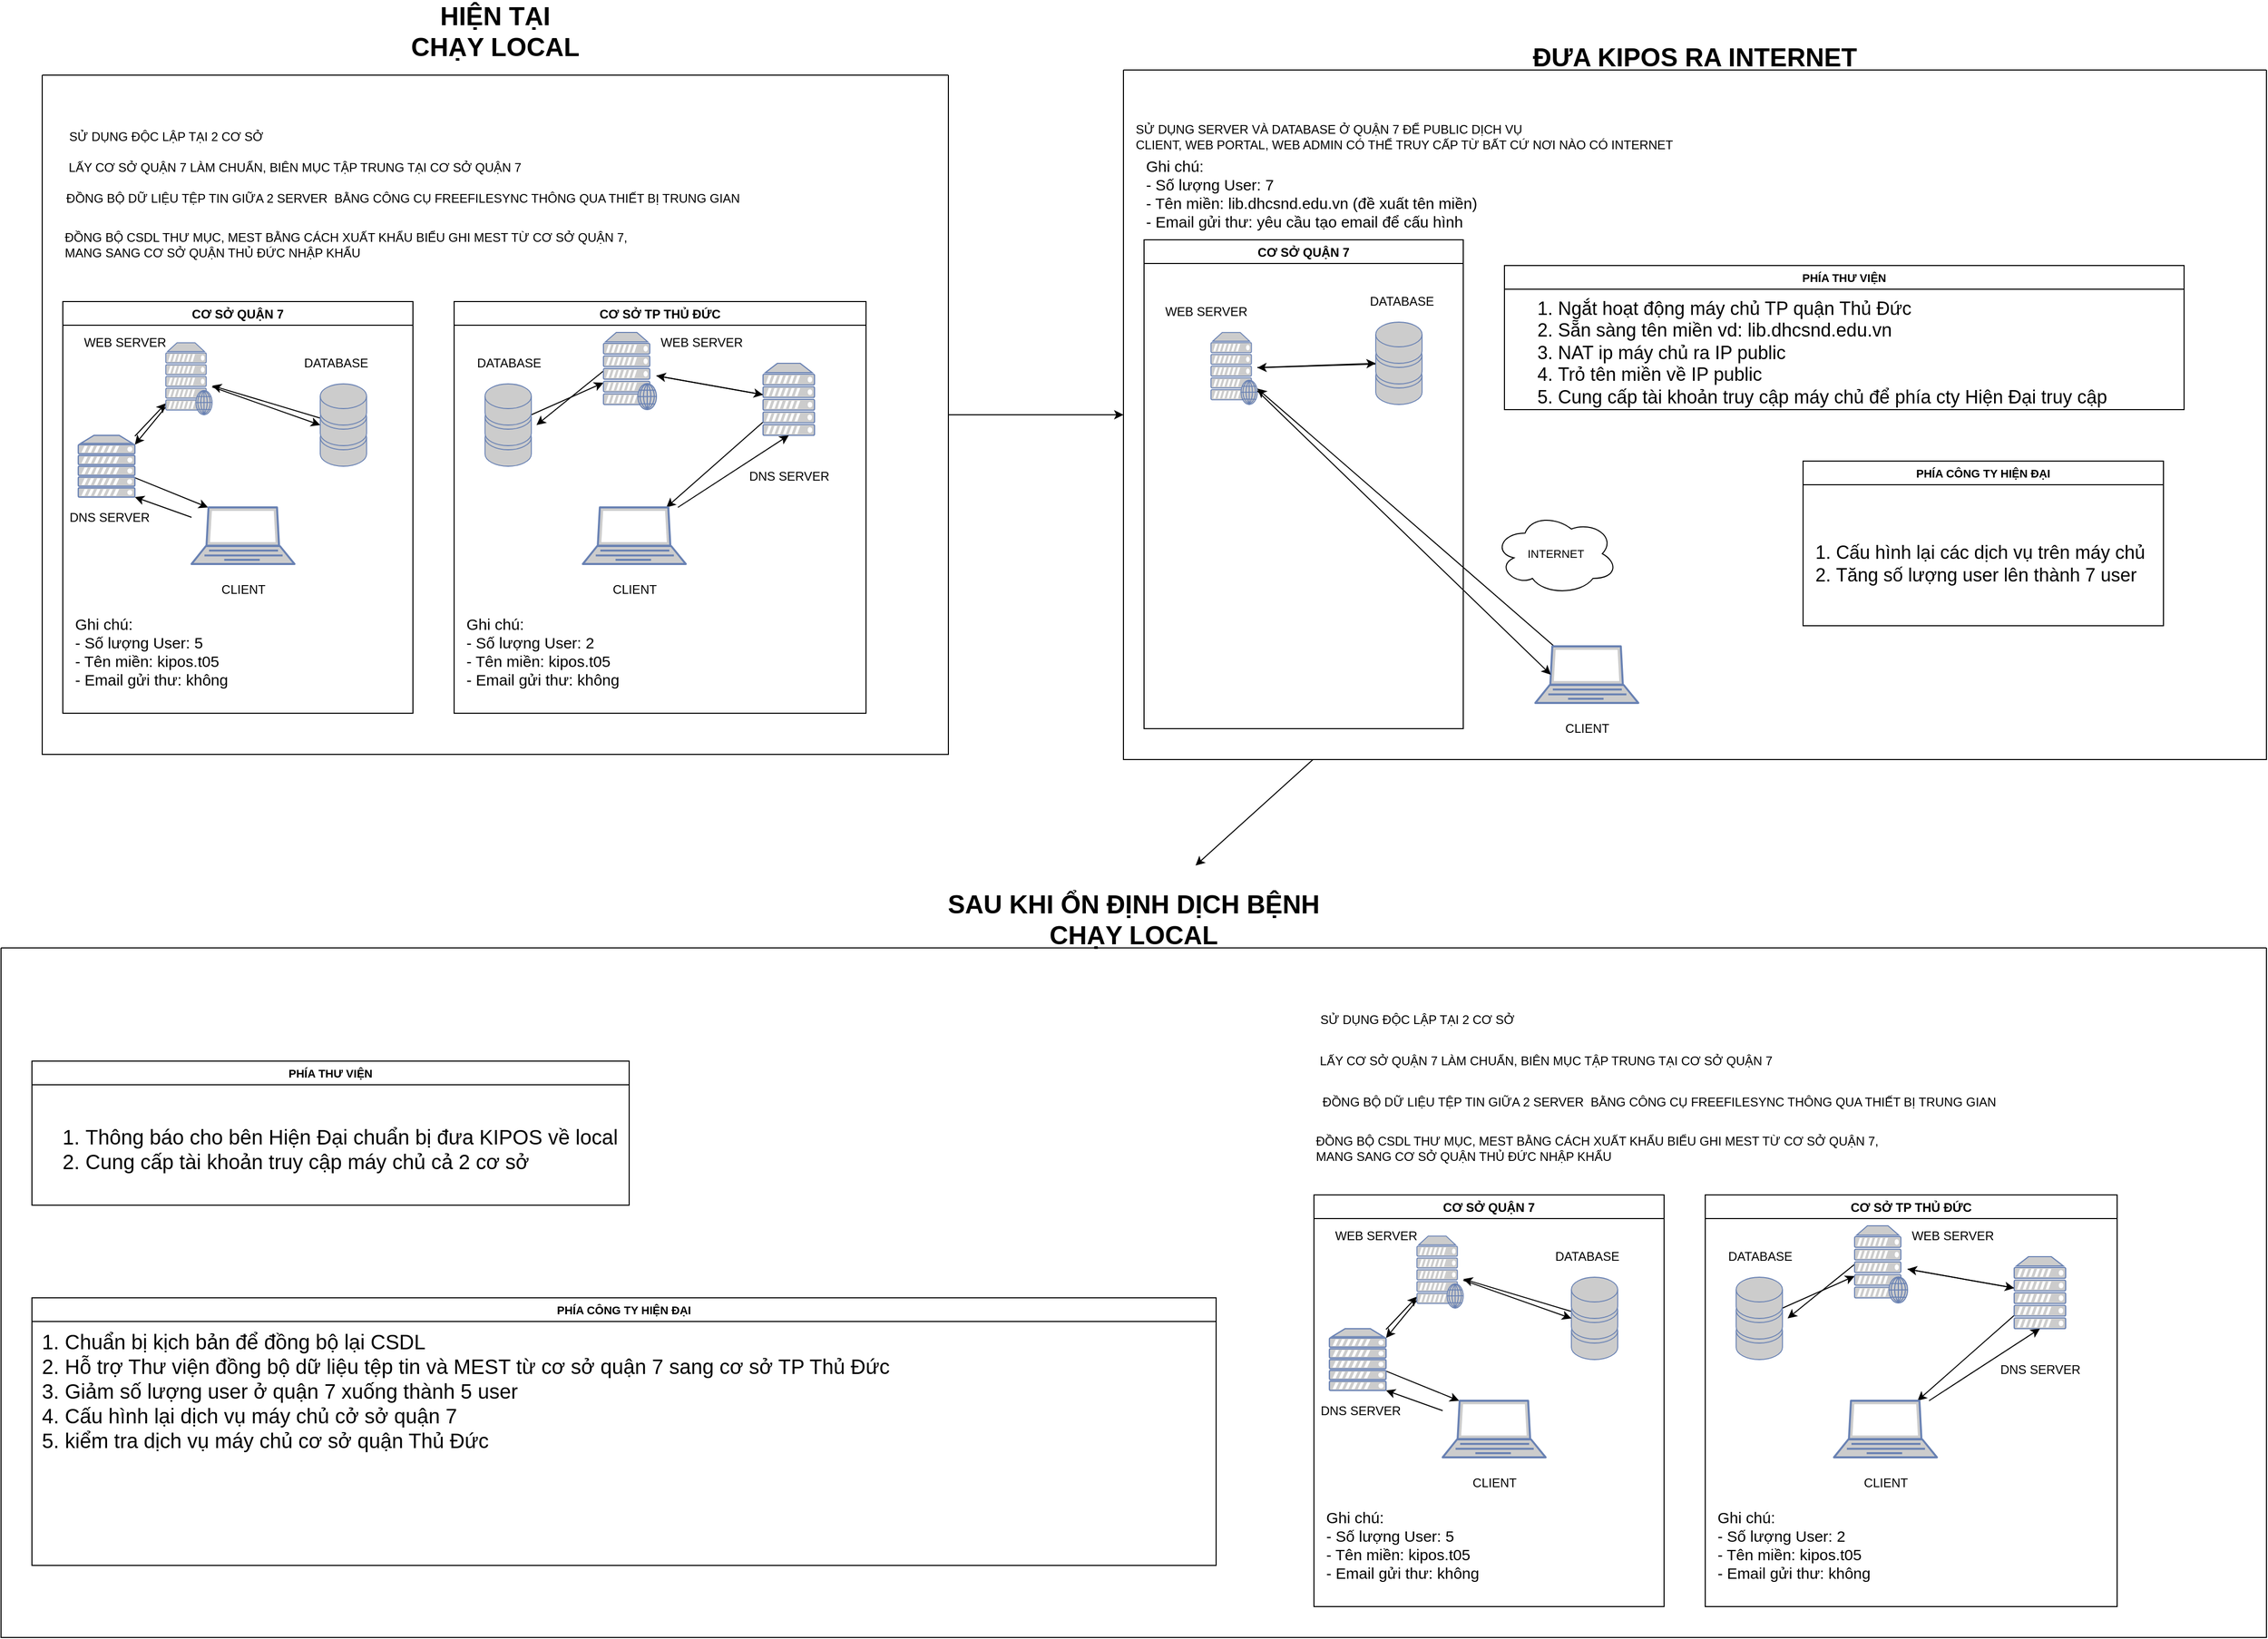 <mxfile version="14.9.0" type="github">
  <diagram name="Page-1" id="2a216829-ef6e-dabb-86c1-c78162f3ba2b">
    <mxGraphModel dx="2966" dy="1654" grid="1" gridSize="10" guides="1" tooltips="1" connect="1" arrows="1" fold="1" page="1" pageScale="1" pageWidth="2336" pageHeight="1654" background="none" math="0" shadow="0">
      <root>
        <mxCell id="0" />
        <mxCell id="1" parent="0" />
        <mxCell id="NUjjfqa_huzqdR6QL24O-115" style="edgeStyle=none;rounded=0;orthogonalLoop=1;jettySize=auto;html=1;fontSize=11;entryX=0;entryY=0.5;entryDx=0;entryDy=0;" edge="1" parent="1" source="NUjjfqa_huzqdR6QL24O-2" target="NUjjfqa_huzqdR6QL24O-3">
          <mxGeometry relative="1" as="geometry">
            <mxPoint x="1170" y="507" as="targetPoint" />
          </mxGeometry>
        </mxCell>
        <mxCell id="NUjjfqa_huzqdR6QL24O-2" value="HIỆN TẠI&#xa;CHẠY LOCAL&#xa;&#xa;&#xa;" style="swimlane;startSize=0;fontSize=25;" vertex="1" parent="1">
          <mxGeometry x="80" y="82" width="880" height="660" as="geometry" />
        </mxCell>
        <mxCell id="NUjjfqa_huzqdR6QL24O-6" value="CƠ SỞ QUẬN 7" style="swimlane;" vertex="1" parent="NUjjfqa_huzqdR6QL24O-2">
          <mxGeometry x="20" y="220" width="340" height="400" as="geometry" />
        </mxCell>
        <mxCell id="NUjjfqa_huzqdR6QL24O-15" style="edgeStyle=none;rounded=0;orthogonalLoop=1;jettySize=auto;html=1;" edge="1" parent="NUjjfqa_huzqdR6QL24O-6" source="NUjjfqa_huzqdR6QL24O-9" target="NUjjfqa_huzqdR6QL24O-36">
          <mxGeometry relative="1" as="geometry" />
        </mxCell>
        <mxCell id="NUjjfqa_huzqdR6QL24O-9" value="" style="fontColor=#0066CC;verticalAlign=top;verticalLabelPosition=bottom;labelPosition=center;align=center;html=1;outlineConnect=0;fillColor=#CCCCCC;strokeColor=#6881B3;gradientColor=none;gradientDirection=north;strokeWidth=2;shape=mxgraph.networks.storage;" vertex="1" parent="NUjjfqa_huzqdR6QL24O-6">
          <mxGeometry x="250" y="80" width="45" height="80" as="geometry" />
        </mxCell>
        <mxCell id="NUjjfqa_huzqdR6QL24O-14" style="edgeStyle=none;rounded=0;orthogonalLoop=1;jettySize=auto;html=1;entryX=0;entryY=0.5;entryDx=0;entryDy=0;entryPerimeter=0;" edge="1" parent="NUjjfqa_huzqdR6QL24O-6" source="NUjjfqa_huzqdR6QL24O-36" target="NUjjfqa_huzqdR6QL24O-9">
          <mxGeometry relative="1" as="geometry" />
        </mxCell>
        <mxCell id="NUjjfqa_huzqdR6QL24O-16" style="edgeStyle=none;rounded=0;orthogonalLoop=1;jettySize=auto;html=1;entryX=0.16;entryY=0;entryDx=0;entryDy=0;entryPerimeter=0;" edge="1" parent="NUjjfqa_huzqdR6QL24O-6" source="NUjjfqa_huzqdR6QL24O-11" target="NUjjfqa_huzqdR6QL24O-13">
          <mxGeometry relative="1" as="geometry" />
        </mxCell>
        <mxCell id="NUjjfqa_huzqdR6QL24O-37" style="edgeStyle=none;rounded=0;orthogonalLoop=1;jettySize=auto;html=1;" edge="1" parent="NUjjfqa_huzqdR6QL24O-6" source="NUjjfqa_huzqdR6QL24O-11" target="NUjjfqa_huzqdR6QL24O-36">
          <mxGeometry relative="1" as="geometry" />
        </mxCell>
        <mxCell id="NUjjfqa_huzqdR6QL24O-11" value="" style="fontColor=#0066CC;verticalAlign=top;verticalLabelPosition=bottom;labelPosition=center;align=center;html=1;outlineConnect=0;fillColor=#CCCCCC;strokeColor=#6881B3;gradientColor=none;gradientDirection=north;strokeWidth=2;shape=mxgraph.networks.server;" vertex="1" parent="NUjjfqa_huzqdR6QL24O-6">
          <mxGeometry x="15" y="130" width="55" height="60" as="geometry" />
        </mxCell>
        <mxCell id="NUjjfqa_huzqdR6QL24O-17" style="edgeStyle=none;rounded=0;orthogonalLoop=1;jettySize=auto;html=1;entryX=1;entryY=1;entryDx=0;entryDy=0;entryPerimeter=0;" edge="1" parent="NUjjfqa_huzqdR6QL24O-6" source="NUjjfqa_huzqdR6QL24O-13" target="NUjjfqa_huzqdR6QL24O-11">
          <mxGeometry relative="1" as="geometry" />
        </mxCell>
        <mxCell id="NUjjfqa_huzqdR6QL24O-13" value="" style="fontColor=#0066CC;verticalAlign=top;verticalLabelPosition=bottom;labelPosition=center;align=center;html=1;outlineConnect=0;fillColor=#CCCCCC;strokeColor=#6881B3;gradientColor=none;gradientDirection=north;strokeWidth=2;shape=mxgraph.networks.laptop;" vertex="1" parent="NUjjfqa_huzqdR6QL24O-6">
          <mxGeometry x="125" y="200" width="100" height="55" as="geometry" />
        </mxCell>
        <mxCell id="NUjjfqa_huzqdR6QL24O-18" value="DNS SERVER" style="text;html=1;align=center;verticalAlign=middle;resizable=0;points=[];autosize=1;strokeColor=none;" vertex="1" parent="NUjjfqa_huzqdR6QL24O-6">
          <mxGeometry y="200" width="90" height="20" as="geometry" />
        </mxCell>
        <mxCell id="NUjjfqa_huzqdR6QL24O-19" value="DATABASE" style="text;html=1;align=center;verticalAlign=middle;resizable=0;points=[];autosize=1;strokeColor=none;" vertex="1" parent="NUjjfqa_huzqdR6QL24O-6">
          <mxGeometry x="225" y="50" width="80" height="20" as="geometry" />
        </mxCell>
        <mxCell id="NUjjfqa_huzqdR6QL24O-20" value="CLIENT" style="text;html=1;align=center;verticalAlign=middle;resizable=0;points=[];autosize=1;strokeColor=none;" vertex="1" parent="NUjjfqa_huzqdR6QL24O-6">
          <mxGeometry x="145" y="270" width="60" height="20" as="geometry" />
        </mxCell>
        <mxCell id="NUjjfqa_huzqdR6QL24O-21" value="&lt;font style=&quot;font-size: 15px&quot;&gt;Ghi chú:&lt;br&gt;- Số lượng User: 5&lt;br&gt;- Tên miền: kipos.t05&lt;br&gt;- Email gửi thư: không&lt;/font&gt;" style="text;html=1;align=left;verticalAlign=middle;resizable=0;points=[];autosize=1;strokeColor=none;" vertex="1" parent="NUjjfqa_huzqdR6QL24O-6">
          <mxGeometry x="10" y="310" width="160" height="60" as="geometry" />
        </mxCell>
        <mxCell id="NUjjfqa_huzqdR6QL24O-38" style="edgeStyle=none;rounded=0;orthogonalLoop=1;jettySize=auto;html=1;entryX=1;entryY=0.15;entryDx=0;entryDy=0;entryPerimeter=0;" edge="1" parent="NUjjfqa_huzqdR6QL24O-6" source="NUjjfqa_huzqdR6QL24O-36" target="NUjjfqa_huzqdR6QL24O-11">
          <mxGeometry relative="1" as="geometry" />
        </mxCell>
        <mxCell id="NUjjfqa_huzqdR6QL24O-36" value="" style="fontColor=#0066CC;verticalAlign=top;verticalLabelPosition=bottom;labelPosition=center;align=center;html=1;outlineConnect=0;fillColor=#CCCCCC;strokeColor=#6881B3;gradientColor=none;gradientDirection=north;strokeWidth=2;shape=mxgraph.networks.web_server;" vertex="1" parent="NUjjfqa_huzqdR6QL24O-6">
          <mxGeometry x="100" y="40" width="45" height="70" as="geometry" />
        </mxCell>
        <mxCell id="NUjjfqa_huzqdR6QL24O-39" value="WEB SERVER" style="text;html=1;align=center;verticalAlign=middle;resizable=0;points=[];autosize=1;strokeColor=none;" vertex="1" parent="NUjjfqa_huzqdR6QL24O-6">
          <mxGeometry x="10" y="30" width="100" height="20" as="geometry" />
        </mxCell>
        <mxCell id="NUjjfqa_huzqdR6QL24O-22" value="CƠ SỞ TP THỦ ĐỨC" style="swimlane;" vertex="1" parent="NUjjfqa_huzqdR6QL24O-2">
          <mxGeometry x="400" y="220" width="400" height="400" as="geometry" />
        </mxCell>
        <mxCell id="NUjjfqa_huzqdR6QL24O-34" style="edgeStyle=none;rounded=0;orthogonalLoop=1;jettySize=auto;html=1;" edge="1" parent="NUjjfqa_huzqdR6QL24O-22" source="NUjjfqa_huzqdR6QL24O-24" target="NUjjfqa_huzqdR6QL24O-41">
          <mxGeometry relative="1" as="geometry" />
        </mxCell>
        <mxCell id="NUjjfqa_huzqdR6QL24O-24" value="" style="fontColor=#0066CC;verticalAlign=top;verticalLabelPosition=bottom;labelPosition=center;align=center;html=1;outlineConnect=0;fillColor=#CCCCCC;strokeColor=#6881B3;gradientColor=none;gradientDirection=north;strokeWidth=2;shape=mxgraph.networks.storage;" vertex="1" parent="NUjjfqa_huzqdR6QL24O-22">
          <mxGeometry x="30" y="80" width="45" height="80" as="geometry" />
        </mxCell>
        <mxCell id="NUjjfqa_huzqdR6QL24O-25" style="edgeStyle=none;rounded=0;orthogonalLoop=1;jettySize=auto;html=1;exitX=0;exitY=0.5;exitDx=0;exitDy=0;exitPerimeter=0;" edge="1" parent="NUjjfqa_huzqdR6QL24O-22" source="NUjjfqa_huzqdR6QL24O-41">
          <mxGeometry relative="1" as="geometry">
            <mxPoint x="80" y="120" as="targetPoint" />
          </mxGeometry>
        </mxCell>
        <mxCell id="NUjjfqa_huzqdR6QL24O-26" style="edgeStyle=none;rounded=0;orthogonalLoop=1;jettySize=auto;html=1;" edge="1" parent="NUjjfqa_huzqdR6QL24O-22" source="NUjjfqa_huzqdR6QL24O-27" target="NUjjfqa_huzqdR6QL24O-29">
          <mxGeometry relative="1" as="geometry" />
        </mxCell>
        <mxCell id="NUjjfqa_huzqdR6QL24O-43" style="edgeStyle=none;rounded=0;orthogonalLoop=1;jettySize=auto;html=1;" edge="1" parent="NUjjfqa_huzqdR6QL24O-22" source="NUjjfqa_huzqdR6QL24O-27" target="NUjjfqa_huzqdR6QL24O-41">
          <mxGeometry relative="1" as="geometry" />
        </mxCell>
        <mxCell id="NUjjfqa_huzqdR6QL24O-27" value="" style="fontColor=#0066CC;verticalAlign=top;verticalLabelPosition=bottom;labelPosition=center;align=center;html=1;outlineConnect=0;fillColor=#CCCCCC;strokeColor=#6881B3;gradientColor=none;gradientDirection=north;strokeWidth=2;shape=mxgraph.networks.server;" vertex="1" parent="NUjjfqa_huzqdR6QL24O-22">
          <mxGeometry x="300" y="60" width="50" height="70" as="geometry" />
        </mxCell>
        <mxCell id="NUjjfqa_huzqdR6QL24O-28" style="edgeStyle=none;rounded=0;orthogonalLoop=1;jettySize=auto;html=1;entryX=0.5;entryY=1;entryDx=0;entryDy=0;entryPerimeter=0;" edge="1" parent="NUjjfqa_huzqdR6QL24O-22" source="NUjjfqa_huzqdR6QL24O-29" target="NUjjfqa_huzqdR6QL24O-27">
          <mxGeometry relative="1" as="geometry" />
        </mxCell>
        <mxCell id="NUjjfqa_huzqdR6QL24O-29" value="" style="fontColor=#0066CC;verticalAlign=top;verticalLabelPosition=bottom;labelPosition=center;align=center;html=1;outlineConnect=0;fillColor=#CCCCCC;strokeColor=#6881B3;gradientColor=none;gradientDirection=north;strokeWidth=2;shape=mxgraph.networks.laptop;" vertex="1" parent="NUjjfqa_huzqdR6QL24O-22">
          <mxGeometry x="125" y="200" width="100" height="55" as="geometry" />
        </mxCell>
        <mxCell id="NUjjfqa_huzqdR6QL24O-30" value="DNS SERVER" style="text;html=1;align=center;verticalAlign=middle;resizable=0;points=[];autosize=1;strokeColor=none;" vertex="1" parent="NUjjfqa_huzqdR6QL24O-22">
          <mxGeometry x="280" y="160" width="90" height="20" as="geometry" />
        </mxCell>
        <mxCell id="NUjjfqa_huzqdR6QL24O-31" value="DATABASE" style="text;html=1;align=center;verticalAlign=middle;resizable=0;points=[];autosize=1;strokeColor=none;" vertex="1" parent="NUjjfqa_huzqdR6QL24O-22">
          <mxGeometry x="12.5" y="50" width="80" height="20" as="geometry" />
        </mxCell>
        <mxCell id="NUjjfqa_huzqdR6QL24O-32" value="CLIENT" style="text;html=1;align=center;verticalAlign=middle;resizable=0;points=[];autosize=1;strokeColor=none;" vertex="1" parent="NUjjfqa_huzqdR6QL24O-22">
          <mxGeometry x="145" y="270" width="60" height="20" as="geometry" />
        </mxCell>
        <mxCell id="NUjjfqa_huzqdR6QL24O-33" value="&lt;font style=&quot;font-size: 15px&quot;&gt;Ghi chú:&lt;br&gt;- Số lượng User: 2&lt;br&gt;- Tên miền: kipos.t05&lt;br&gt;- Email gửi thư: không&lt;/font&gt;" style="text;html=1;align=left;verticalAlign=middle;resizable=0;points=[];autosize=1;strokeColor=none;" vertex="1" parent="NUjjfqa_huzqdR6QL24O-22">
          <mxGeometry x="10" y="310" width="160" height="60" as="geometry" />
        </mxCell>
        <mxCell id="NUjjfqa_huzqdR6QL24O-42" style="edgeStyle=none;rounded=0;orthogonalLoop=1;jettySize=auto;html=1;" edge="1" parent="NUjjfqa_huzqdR6QL24O-22" source="NUjjfqa_huzqdR6QL24O-41" target="NUjjfqa_huzqdR6QL24O-27">
          <mxGeometry relative="1" as="geometry" />
        </mxCell>
        <mxCell id="NUjjfqa_huzqdR6QL24O-41" value="" style="fontColor=#0066CC;verticalAlign=top;verticalLabelPosition=bottom;labelPosition=center;align=center;html=1;outlineConnect=0;fillColor=#CCCCCC;strokeColor=#6881B3;gradientColor=none;gradientDirection=north;strokeWidth=2;shape=mxgraph.networks.web_server;" vertex="1" parent="NUjjfqa_huzqdR6QL24O-22">
          <mxGeometry x="145" y="30" width="51.5" height="75" as="geometry" />
        </mxCell>
        <mxCell id="NUjjfqa_huzqdR6QL24O-44" value="WEB SERVER" style="text;html=1;align=center;verticalAlign=middle;resizable=0;points=[];autosize=1;strokeColor=none;" vertex="1" parent="NUjjfqa_huzqdR6QL24O-22">
          <mxGeometry x="190" y="30" width="100" height="20" as="geometry" />
        </mxCell>
        <mxCell id="NUjjfqa_huzqdR6QL24O-35" value="SỬ DỤNG ĐỘC LẬP TẠI 2 CƠ SỞ" style="text;html=1;align=center;verticalAlign=middle;resizable=0;points=[];autosize=1;strokeColor=none;" vertex="1" parent="NUjjfqa_huzqdR6QL24O-2">
          <mxGeometry x="20" y="50" width="200" height="20" as="geometry" />
        </mxCell>
        <mxCell id="NUjjfqa_huzqdR6QL24O-45" value="ĐỒNG BỘ DỮ LIỆU TỆP TIN GIỮA 2 SERVER&amp;nbsp; BẰNG CÔNG CỤ FREEFILESYNC THÔNG QUA THIẾT BỊ TRUNG GIAN" style="text;html=1;align=center;verticalAlign=middle;resizable=0;points=[];autosize=1;strokeColor=none;" vertex="1" parent="NUjjfqa_huzqdR6QL24O-2">
          <mxGeometry x="15" y="110" width="670" height="20" as="geometry" />
        </mxCell>
        <mxCell id="NUjjfqa_huzqdR6QL24O-49" value="LẤY CƠ SỞ QUẬN 7 LÀM CHUẨN, BIÊN MỤC TẬP TRUNG TẠI CƠ SỞ QUẬN 7" style="text;html=1;align=center;verticalAlign=middle;resizable=0;points=[];autosize=1;strokeColor=none;" vertex="1" parent="NUjjfqa_huzqdR6QL24O-2">
          <mxGeometry x="20" y="80" width="450" height="20" as="geometry" />
        </mxCell>
        <mxCell id="NUjjfqa_huzqdR6QL24O-46" value="ĐỒNG BỘ CSDL THƯ MỤC, MEST BẰNG CÁCH XUẤT KHẨU BIỂU GHI MEST TỪ CƠ SỞ QUẬN 7,&lt;br&gt;MANG SANG CƠ SỞ QUẬN THỦ ĐỨC NHẬP KHẨU" style="text;html=1;align=left;verticalAlign=middle;resizable=0;points=[];autosize=1;strokeColor=none;" vertex="1" parent="NUjjfqa_huzqdR6QL24O-2">
          <mxGeometry x="20" y="150" width="560" height="30" as="geometry" />
        </mxCell>
        <mxCell id="NUjjfqa_huzqdR6QL24O-163" style="edgeStyle=none;rounded=0;orthogonalLoop=1;jettySize=auto;html=1;fontSize=25;" edge="1" parent="1" source="NUjjfqa_huzqdR6QL24O-3">
          <mxGeometry relative="1" as="geometry">
            <mxPoint x="1200" y="850" as="targetPoint" />
          </mxGeometry>
        </mxCell>
        <mxCell id="NUjjfqa_huzqdR6QL24O-3" value="ĐƯA KIPOS RA INTERNET&#xa;" style="swimlane;startSize=0;fontSize=25;" vertex="1" parent="1">
          <mxGeometry x="1130" y="77" width="1110" height="670" as="geometry" />
        </mxCell>
        <mxCell id="NUjjfqa_huzqdR6QL24O-50" value="SỬ DỤNG SERVER VÀ DATABASE Ở QUẬN 7 ĐỂ PUBLIC DỊCH VỤ&lt;br&gt;CLIENT, WEB PORTAL, WEB ADMIN CÓ THỂ TRUY CẤP TỪ BẤT CỨ NƠI NÀO CÓ INTERNET" style="text;html=1;align=left;verticalAlign=middle;resizable=0;points=[];autosize=1;strokeColor=none;" vertex="1" parent="NUjjfqa_huzqdR6QL24O-3">
          <mxGeometry x="10" y="50" width="540" height="30" as="geometry" />
        </mxCell>
        <mxCell id="NUjjfqa_huzqdR6QL24O-51" value="CƠ SỞ QUẬN 7" style="swimlane;" vertex="1" parent="NUjjfqa_huzqdR6QL24O-3">
          <mxGeometry x="20" y="165" width="310" height="475" as="geometry" />
        </mxCell>
        <mxCell id="NUjjfqa_huzqdR6QL24O-52" style="edgeStyle=none;rounded=0;orthogonalLoop=1;jettySize=auto;html=1;" edge="1" parent="NUjjfqa_huzqdR6QL24O-51" source="NUjjfqa_huzqdR6QL24O-53" target="NUjjfqa_huzqdR6QL24O-65">
          <mxGeometry relative="1" as="geometry" />
        </mxCell>
        <mxCell id="NUjjfqa_huzqdR6QL24O-53" value="" style="fontColor=#0066CC;verticalAlign=top;verticalLabelPosition=bottom;labelPosition=center;align=center;html=1;outlineConnect=0;fillColor=#CCCCCC;strokeColor=#6881B3;gradientColor=none;gradientDirection=north;strokeWidth=2;shape=mxgraph.networks.storage;" vertex="1" parent="NUjjfqa_huzqdR6QL24O-51">
          <mxGeometry x="225" y="80" width="45" height="80" as="geometry" />
        </mxCell>
        <mxCell id="NUjjfqa_huzqdR6QL24O-54" style="edgeStyle=none;rounded=0;orthogonalLoop=1;jettySize=auto;html=1;entryX=0;entryY=0.5;entryDx=0;entryDy=0;entryPerimeter=0;" edge="1" parent="NUjjfqa_huzqdR6QL24O-51" source="NUjjfqa_huzqdR6QL24O-65" target="NUjjfqa_huzqdR6QL24O-53">
          <mxGeometry relative="1" as="geometry" />
        </mxCell>
        <mxCell id="NUjjfqa_huzqdR6QL24O-61" value="DATABASE" style="text;html=1;align=center;verticalAlign=middle;resizable=0;points=[];autosize=1;strokeColor=none;" vertex="1" parent="NUjjfqa_huzqdR6QL24O-51">
          <mxGeometry x="210" y="50" width="80" height="20" as="geometry" />
        </mxCell>
        <mxCell id="NUjjfqa_huzqdR6QL24O-65" value="" style="fontColor=#0066CC;verticalAlign=top;verticalLabelPosition=bottom;labelPosition=center;align=center;html=1;outlineConnect=0;fillColor=#CCCCCC;strokeColor=#6881B3;gradientColor=none;gradientDirection=north;strokeWidth=2;shape=mxgraph.networks.web_server;" vertex="1" parent="NUjjfqa_huzqdR6QL24O-51">
          <mxGeometry x="65" y="90" width="45" height="70" as="geometry" />
        </mxCell>
        <mxCell id="NUjjfqa_huzqdR6QL24O-66" value="WEB SERVER" style="text;html=1;align=center;verticalAlign=middle;resizable=0;points=[];autosize=1;strokeColor=none;" vertex="1" parent="NUjjfqa_huzqdR6QL24O-51">
          <mxGeometry x="10" y="60" width="100" height="20" as="geometry" />
        </mxCell>
        <mxCell id="NUjjfqa_huzqdR6QL24O-162" style="edgeStyle=none;rounded=0;orthogonalLoop=1;jettySize=auto;html=1;fontSize=11;" edge="1" parent="NUjjfqa_huzqdR6QL24O-3" source="NUjjfqa_huzqdR6QL24O-59" target="NUjjfqa_huzqdR6QL24O-65">
          <mxGeometry relative="1" as="geometry" />
        </mxCell>
        <mxCell id="NUjjfqa_huzqdR6QL24O-59" value="" style="fontColor=#0066CC;verticalAlign=top;verticalLabelPosition=bottom;labelPosition=center;align=center;html=1;outlineConnect=0;fillColor=#CCCCCC;strokeColor=#6881B3;gradientColor=none;gradientDirection=north;strokeWidth=2;shape=mxgraph.networks.laptop;" vertex="1" parent="NUjjfqa_huzqdR6QL24O-3">
          <mxGeometry x="400" y="560" width="100" height="55" as="geometry" />
        </mxCell>
        <mxCell id="NUjjfqa_huzqdR6QL24O-62" value="CLIENT" style="text;html=1;align=center;verticalAlign=middle;resizable=0;points=[];autosize=1;strokeColor=none;" vertex="1" parent="NUjjfqa_huzqdR6QL24O-3">
          <mxGeometry x="420" y="630" width="60" height="20" as="geometry" />
        </mxCell>
        <mxCell id="NUjjfqa_huzqdR6QL24O-63" value="&lt;font style=&quot;font-size: 15px&quot;&gt;Ghi chú:&lt;br&gt;- Số lượng User: 7&lt;br&gt;- Tên miền: lib.dhcsnd.edu.vn (đề xuất tên miền)&lt;br&gt;- Email gửi thư: yêu cầu tạo email để cấu hình&lt;/font&gt;" style="text;html=1;align=left;verticalAlign=middle;resizable=0;points=[];autosize=1;strokeColor=none;" vertex="1" parent="NUjjfqa_huzqdR6QL24O-3">
          <mxGeometry x="20" y="90" width="340" height="60" as="geometry" />
        </mxCell>
        <mxCell id="NUjjfqa_huzqdR6QL24O-87" value="PHÍA THƯ VIỆN" style="swimlane;fontSize=11;" vertex="1" parent="NUjjfqa_huzqdR6QL24O-3">
          <mxGeometry x="370" y="190" width="660" height="140" as="geometry" />
        </mxCell>
        <mxCell id="NUjjfqa_huzqdR6QL24O-88" value="&lt;ol style=&quot;font-size: 18px&quot;&gt;&lt;li&gt;Ngắt hoạt động máy chủ TP quận Thủ Đức&lt;/li&gt;&lt;li&gt;Sẵn sàng tên miền vd: lib.dhcsnd.edu.vn&lt;/li&gt;&lt;li&gt;NAT ip máy chủ ra IP public&lt;/li&gt;&lt;li&gt;Trỏ tên miền về IP public&lt;/li&gt;&lt;li&gt;Cung cấp tài khoản truy cập máy chủ để phía cty Hiện Đại truy cập&lt;/li&gt;&lt;/ol&gt;" style="text;html=1;align=left;verticalAlign=middle;resizable=0;points=[];autosize=1;strokeColor=none;fontSize=11;" vertex="1" parent="NUjjfqa_huzqdR6QL24O-87">
          <mxGeometry x="10" y="30" width="590" height="110" as="geometry" />
        </mxCell>
        <mxCell id="NUjjfqa_huzqdR6QL24O-114" value="INTERNET" style="ellipse;shape=cloud;whiteSpace=wrap;html=1;fontSize=11;" vertex="1" parent="NUjjfqa_huzqdR6QL24O-3">
          <mxGeometry x="360" y="430" width="120" height="80" as="geometry" />
        </mxCell>
        <mxCell id="NUjjfqa_huzqdR6QL24O-110" value="PHÍA CÔNG TY HIỆN ĐẠI" style="swimlane;fontSize=11;" vertex="1" parent="NUjjfqa_huzqdR6QL24O-3">
          <mxGeometry x="660" y="380" width="350" height="160" as="geometry" />
        </mxCell>
        <mxCell id="NUjjfqa_huzqdR6QL24O-111" value="&lt;ol style=&quot;font-size: 18px&quot;&gt;&lt;li&gt;Cấu hình lại các dịch vụ trên máy chủ&lt;/li&gt;&lt;li&gt;Tăng số lượng user lên thành 7 user&lt;/li&gt;&lt;/ol&gt;" style="text;html=1;align=left;verticalAlign=middle;resizable=0;points=[];autosize=1;strokeColor=none;fontSize=11;" vertex="1" parent="NUjjfqa_huzqdR6QL24O-110">
          <mxGeometry x="-10" y="65" width="360" height="70" as="geometry" />
        </mxCell>
        <mxCell id="NUjjfqa_huzqdR6QL24O-161" style="edgeStyle=none;rounded=0;orthogonalLoop=1;jettySize=auto;html=1;entryX=0.15;entryY=0.5;entryDx=0;entryDy=0;entryPerimeter=0;fontSize=11;" edge="1" parent="NUjjfqa_huzqdR6QL24O-3" source="NUjjfqa_huzqdR6QL24O-65" target="NUjjfqa_huzqdR6QL24O-59">
          <mxGeometry relative="1" as="geometry" />
        </mxCell>
        <mxCell id="NUjjfqa_huzqdR6QL24O-4" value="SAU KHI ỔN ĐỊNH DỊCH BỆNH&#xa;CHẠY LOCAL&#xa;&#xa;" style="swimlane;startSize=0;fontSize=25;align=center;" vertex="1" parent="1">
          <mxGeometry x="40" y="930" width="2200" height="670" as="geometry" />
        </mxCell>
        <mxCell id="NUjjfqa_huzqdR6QL24O-117" value="CƠ SỞ QUẬN 7" style="swimlane;" vertex="1" parent="NUjjfqa_huzqdR6QL24O-4">
          <mxGeometry x="1275" y="240" width="340" height="400" as="geometry" />
        </mxCell>
        <mxCell id="NUjjfqa_huzqdR6QL24O-118" style="edgeStyle=none;rounded=0;orthogonalLoop=1;jettySize=auto;html=1;" edge="1" parent="NUjjfqa_huzqdR6QL24O-117" source="NUjjfqa_huzqdR6QL24O-119" target="NUjjfqa_huzqdR6QL24O-131">
          <mxGeometry relative="1" as="geometry" />
        </mxCell>
        <mxCell id="NUjjfqa_huzqdR6QL24O-119" value="" style="fontColor=#0066CC;verticalAlign=top;verticalLabelPosition=bottom;labelPosition=center;align=center;html=1;outlineConnect=0;fillColor=#CCCCCC;strokeColor=#6881B3;gradientColor=none;gradientDirection=north;strokeWidth=2;shape=mxgraph.networks.storage;" vertex="1" parent="NUjjfqa_huzqdR6QL24O-117">
          <mxGeometry x="250" y="80" width="45" height="80" as="geometry" />
        </mxCell>
        <mxCell id="NUjjfqa_huzqdR6QL24O-120" style="edgeStyle=none;rounded=0;orthogonalLoop=1;jettySize=auto;html=1;entryX=0;entryY=0.5;entryDx=0;entryDy=0;entryPerimeter=0;" edge="1" parent="NUjjfqa_huzqdR6QL24O-117" source="NUjjfqa_huzqdR6QL24O-131" target="NUjjfqa_huzqdR6QL24O-119">
          <mxGeometry relative="1" as="geometry" />
        </mxCell>
        <mxCell id="NUjjfqa_huzqdR6QL24O-121" style="edgeStyle=none;rounded=0;orthogonalLoop=1;jettySize=auto;html=1;entryX=0.16;entryY=0;entryDx=0;entryDy=0;entryPerimeter=0;" edge="1" parent="NUjjfqa_huzqdR6QL24O-117" source="NUjjfqa_huzqdR6QL24O-123" target="NUjjfqa_huzqdR6QL24O-125">
          <mxGeometry relative="1" as="geometry" />
        </mxCell>
        <mxCell id="NUjjfqa_huzqdR6QL24O-122" style="edgeStyle=none;rounded=0;orthogonalLoop=1;jettySize=auto;html=1;" edge="1" parent="NUjjfqa_huzqdR6QL24O-117" source="NUjjfqa_huzqdR6QL24O-123" target="NUjjfqa_huzqdR6QL24O-131">
          <mxGeometry relative="1" as="geometry" />
        </mxCell>
        <mxCell id="NUjjfqa_huzqdR6QL24O-123" value="" style="fontColor=#0066CC;verticalAlign=top;verticalLabelPosition=bottom;labelPosition=center;align=center;html=1;outlineConnect=0;fillColor=#CCCCCC;strokeColor=#6881B3;gradientColor=none;gradientDirection=north;strokeWidth=2;shape=mxgraph.networks.server;" vertex="1" parent="NUjjfqa_huzqdR6QL24O-117">
          <mxGeometry x="15" y="130" width="55" height="60" as="geometry" />
        </mxCell>
        <mxCell id="NUjjfqa_huzqdR6QL24O-124" style="edgeStyle=none;rounded=0;orthogonalLoop=1;jettySize=auto;html=1;entryX=1;entryY=1;entryDx=0;entryDy=0;entryPerimeter=0;" edge="1" parent="NUjjfqa_huzqdR6QL24O-117" source="NUjjfqa_huzqdR6QL24O-125" target="NUjjfqa_huzqdR6QL24O-123">
          <mxGeometry relative="1" as="geometry" />
        </mxCell>
        <mxCell id="NUjjfqa_huzqdR6QL24O-125" value="" style="fontColor=#0066CC;verticalAlign=top;verticalLabelPosition=bottom;labelPosition=center;align=center;html=1;outlineConnect=0;fillColor=#CCCCCC;strokeColor=#6881B3;gradientColor=none;gradientDirection=north;strokeWidth=2;shape=mxgraph.networks.laptop;" vertex="1" parent="NUjjfqa_huzqdR6QL24O-117">
          <mxGeometry x="125" y="200" width="100" height="55" as="geometry" />
        </mxCell>
        <mxCell id="NUjjfqa_huzqdR6QL24O-126" value="DNS SERVER" style="text;html=1;align=center;verticalAlign=middle;resizable=0;points=[];autosize=1;strokeColor=none;" vertex="1" parent="NUjjfqa_huzqdR6QL24O-117">
          <mxGeometry y="200" width="90" height="20" as="geometry" />
        </mxCell>
        <mxCell id="NUjjfqa_huzqdR6QL24O-127" value="DATABASE" style="text;html=1;align=center;verticalAlign=middle;resizable=0;points=[];autosize=1;strokeColor=none;" vertex="1" parent="NUjjfqa_huzqdR6QL24O-117">
          <mxGeometry x="225" y="50" width="80" height="20" as="geometry" />
        </mxCell>
        <mxCell id="NUjjfqa_huzqdR6QL24O-128" value="CLIENT" style="text;html=1;align=center;verticalAlign=middle;resizable=0;points=[];autosize=1;strokeColor=none;" vertex="1" parent="NUjjfqa_huzqdR6QL24O-117">
          <mxGeometry x="145" y="270" width="60" height="20" as="geometry" />
        </mxCell>
        <mxCell id="NUjjfqa_huzqdR6QL24O-129" value="&lt;font style=&quot;font-size: 15px&quot;&gt;Ghi chú:&lt;br&gt;- Số lượng User: 5&lt;br&gt;- Tên miền: kipos.t05&lt;br&gt;- Email gửi thư: không&lt;/font&gt;" style="text;html=1;align=left;verticalAlign=middle;resizable=0;points=[];autosize=1;strokeColor=none;" vertex="1" parent="NUjjfqa_huzqdR6QL24O-117">
          <mxGeometry x="10" y="310" width="160" height="60" as="geometry" />
        </mxCell>
        <mxCell id="NUjjfqa_huzqdR6QL24O-130" style="edgeStyle=none;rounded=0;orthogonalLoop=1;jettySize=auto;html=1;entryX=1;entryY=0.15;entryDx=0;entryDy=0;entryPerimeter=0;" edge="1" parent="NUjjfqa_huzqdR6QL24O-117" source="NUjjfqa_huzqdR6QL24O-131" target="NUjjfqa_huzqdR6QL24O-123">
          <mxGeometry relative="1" as="geometry" />
        </mxCell>
        <mxCell id="NUjjfqa_huzqdR6QL24O-131" value="" style="fontColor=#0066CC;verticalAlign=top;verticalLabelPosition=bottom;labelPosition=center;align=center;html=1;outlineConnect=0;fillColor=#CCCCCC;strokeColor=#6881B3;gradientColor=none;gradientDirection=north;strokeWidth=2;shape=mxgraph.networks.web_server;" vertex="1" parent="NUjjfqa_huzqdR6QL24O-117">
          <mxGeometry x="100" y="40" width="45" height="70" as="geometry" />
        </mxCell>
        <mxCell id="NUjjfqa_huzqdR6QL24O-132" value="WEB SERVER" style="text;html=1;align=center;verticalAlign=middle;resizable=0;points=[];autosize=1;strokeColor=none;" vertex="1" parent="NUjjfqa_huzqdR6QL24O-117">
          <mxGeometry x="10" y="30" width="100" height="20" as="geometry" />
        </mxCell>
        <mxCell id="NUjjfqa_huzqdR6QL24O-133" value="CƠ SỞ TP THỦ ĐỨC" style="swimlane;" vertex="1" parent="NUjjfqa_huzqdR6QL24O-4">
          <mxGeometry x="1655" y="240" width="400" height="400" as="geometry" />
        </mxCell>
        <mxCell id="NUjjfqa_huzqdR6QL24O-134" style="edgeStyle=none;rounded=0;orthogonalLoop=1;jettySize=auto;html=1;" edge="1" parent="NUjjfqa_huzqdR6QL24O-133" source="NUjjfqa_huzqdR6QL24O-135" target="NUjjfqa_huzqdR6QL24O-147">
          <mxGeometry relative="1" as="geometry" />
        </mxCell>
        <mxCell id="NUjjfqa_huzqdR6QL24O-135" value="" style="fontColor=#0066CC;verticalAlign=top;verticalLabelPosition=bottom;labelPosition=center;align=center;html=1;outlineConnect=0;fillColor=#CCCCCC;strokeColor=#6881B3;gradientColor=none;gradientDirection=north;strokeWidth=2;shape=mxgraph.networks.storage;" vertex="1" parent="NUjjfqa_huzqdR6QL24O-133">
          <mxGeometry x="30" y="80" width="45" height="80" as="geometry" />
        </mxCell>
        <mxCell id="NUjjfqa_huzqdR6QL24O-136" style="edgeStyle=none;rounded=0;orthogonalLoop=1;jettySize=auto;html=1;exitX=0;exitY=0.5;exitDx=0;exitDy=0;exitPerimeter=0;" edge="1" parent="NUjjfqa_huzqdR6QL24O-133" source="NUjjfqa_huzqdR6QL24O-147">
          <mxGeometry relative="1" as="geometry">
            <mxPoint x="80" y="120" as="targetPoint" />
          </mxGeometry>
        </mxCell>
        <mxCell id="NUjjfqa_huzqdR6QL24O-137" style="edgeStyle=none;rounded=0;orthogonalLoop=1;jettySize=auto;html=1;" edge="1" parent="NUjjfqa_huzqdR6QL24O-133" source="NUjjfqa_huzqdR6QL24O-139" target="NUjjfqa_huzqdR6QL24O-141">
          <mxGeometry relative="1" as="geometry" />
        </mxCell>
        <mxCell id="NUjjfqa_huzqdR6QL24O-138" style="edgeStyle=none;rounded=0;orthogonalLoop=1;jettySize=auto;html=1;" edge="1" parent="NUjjfqa_huzqdR6QL24O-133" source="NUjjfqa_huzqdR6QL24O-139" target="NUjjfqa_huzqdR6QL24O-147">
          <mxGeometry relative="1" as="geometry" />
        </mxCell>
        <mxCell id="NUjjfqa_huzqdR6QL24O-139" value="" style="fontColor=#0066CC;verticalAlign=top;verticalLabelPosition=bottom;labelPosition=center;align=center;html=1;outlineConnect=0;fillColor=#CCCCCC;strokeColor=#6881B3;gradientColor=none;gradientDirection=north;strokeWidth=2;shape=mxgraph.networks.server;" vertex="1" parent="NUjjfqa_huzqdR6QL24O-133">
          <mxGeometry x="300" y="60" width="50" height="70" as="geometry" />
        </mxCell>
        <mxCell id="NUjjfqa_huzqdR6QL24O-140" style="edgeStyle=none;rounded=0;orthogonalLoop=1;jettySize=auto;html=1;entryX=0.5;entryY=1;entryDx=0;entryDy=0;entryPerimeter=0;" edge="1" parent="NUjjfqa_huzqdR6QL24O-133" source="NUjjfqa_huzqdR6QL24O-141" target="NUjjfqa_huzqdR6QL24O-139">
          <mxGeometry relative="1" as="geometry" />
        </mxCell>
        <mxCell id="NUjjfqa_huzqdR6QL24O-141" value="" style="fontColor=#0066CC;verticalAlign=top;verticalLabelPosition=bottom;labelPosition=center;align=center;html=1;outlineConnect=0;fillColor=#CCCCCC;strokeColor=#6881B3;gradientColor=none;gradientDirection=north;strokeWidth=2;shape=mxgraph.networks.laptop;" vertex="1" parent="NUjjfqa_huzqdR6QL24O-133">
          <mxGeometry x="125" y="200" width="100" height="55" as="geometry" />
        </mxCell>
        <mxCell id="NUjjfqa_huzqdR6QL24O-142" value="DNS SERVER" style="text;html=1;align=center;verticalAlign=middle;resizable=0;points=[];autosize=1;strokeColor=none;" vertex="1" parent="NUjjfqa_huzqdR6QL24O-133">
          <mxGeometry x="280" y="160" width="90" height="20" as="geometry" />
        </mxCell>
        <mxCell id="NUjjfqa_huzqdR6QL24O-143" value="DATABASE" style="text;html=1;align=center;verticalAlign=middle;resizable=0;points=[];autosize=1;strokeColor=none;" vertex="1" parent="NUjjfqa_huzqdR6QL24O-133">
          <mxGeometry x="12.5" y="50" width="80" height="20" as="geometry" />
        </mxCell>
        <mxCell id="NUjjfqa_huzqdR6QL24O-144" value="CLIENT" style="text;html=1;align=center;verticalAlign=middle;resizable=0;points=[];autosize=1;strokeColor=none;" vertex="1" parent="NUjjfqa_huzqdR6QL24O-133">
          <mxGeometry x="145" y="270" width="60" height="20" as="geometry" />
        </mxCell>
        <mxCell id="NUjjfqa_huzqdR6QL24O-145" value="&lt;font style=&quot;font-size: 15px&quot;&gt;Ghi chú:&lt;br&gt;- Số lượng User: 2&lt;br&gt;- Tên miền: kipos.t05&lt;br&gt;- Email gửi thư: không&lt;/font&gt;" style="text;html=1;align=left;verticalAlign=middle;resizable=0;points=[];autosize=1;strokeColor=none;" vertex="1" parent="NUjjfqa_huzqdR6QL24O-133">
          <mxGeometry x="10" y="310" width="160" height="60" as="geometry" />
        </mxCell>
        <mxCell id="NUjjfqa_huzqdR6QL24O-146" style="edgeStyle=none;rounded=0;orthogonalLoop=1;jettySize=auto;html=1;" edge="1" parent="NUjjfqa_huzqdR6QL24O-133" source="NUjjfqa_huzqdR6QL24O-147" target="NUjjfqa_huzqdR6QL24O-139">
          <mxGeometry relative="1" as="geometry" />
        </mxCell>
        <mxCell id="NUjjfqa_huzqdR6QL24O-147" value="" style="fontColor=#0066CC;verticalAlign=top;verticalLabelPosition=bottom;labelPosition=center;align=center;html=1;outlineConnect=0;fillColor=#CCCCCC;strokeColor=#6881B3;gradientColor=none;gradientDirection=north;strokeWidth=2;shape=mxgraph.networks.web_server;" vertex="1" parent="NUjjfqa_huzqdR6QL24O-133">
          <mxGeometry x="145" y="30" width="51.5" height="75" as="geometry" />
        </mxCell>
        <mxCell id="NUjjfqa_huzqdR6QL24O-148" value="WEB SERVER" style="text;html=1;align=center;verticalAlign=middle;resizable=0;points=[];autosize=1;strokeColor=none;" vertex="1" parent="NUjjfqa_huzqdR6QL24O-133">
          <mxGeometry x="190" y="30" width="100" height="20" as="geometry" />
        </mxCell>
        <mxCell id="NUjjfqa_huzqdR6QL24O-149" value="SỬ DỤNG ĐỘC LẬP TẠI 2 CƠ SỞ" style="text;html=1;align=center;verticalAlign=middle;resizable=0;points=[];autosize=1;strokeColor=none;" vertex="1" parent="NUjjfqa_huzqdR6QL24O-4">
          <mxGeometry x="1275" y="60" width="200" height="20" as="geometry" />
        </mxCell>
        <mxCell id="NUjjfqa_huzqdR6QL24O-150" value="ĐỒNG BỘ DỮ LIỆU TỆP TIN GIỮA 2 SERVER&amp;nbsp; BẰNG CÔNG CỤ FREEFILESYNC THÔNG QUA THIẾT BỊ TRUNG GIAN" style="text;html=1;align=center;verticalAlign=middle;resizable=0;points=[];autosize=1;strokeColor=none;" vertex="1" parent="NUjjfqa_huzqdR6QL24O-4">
          <mxGeometry x="1275" y="140" width="670" height="20" as="geometry" />
        </mxCell>
        <mxCell id="NUjjfqa_huzqdR6QL24O-151" value="LẤY CƠ SỞ QUẬN 7 LÀM CHUẨN, BIÊN MỤC TẬP TRUNG TẠI CƠ SỞ QUẬN 7" style="text;html=1;align=center;verticalAlign=middle;resizable=0;points=[];autosize=1;strokeColor=none;" vertex="1" parent="NUjjfqa_huzqdR6QL24O-4">
          <mxGeometry x="1275" y="100" width="450" height="20" as="geometry" />
        </mxCell>
        <mxCell id="NUjjfqa_huzqdR6QL24O-152" value="ĐỒNG BỘ CSDL THƯ MỤC, MEST BẰNG CÁCH XUẤT KHẨU BIỂU GHI MEST TỪ CƠ SỞ QUẬN 7,&lt;br&gt;MANG SANG CƠ SỞ QUẬN THỦ ĐỨC NHẬP KHẨU" style="text;html=1;align=left;verticalAlign=middle;resizable=0;points=[];autosize=1;strokeColor=none;" vertex="1" parent="NUjjfqa_huzqdR6QL24O-4">
          <mxGeometry x="1275" y="180" width="560" height="30" as="geometry" />
        </mxCell>
        <mxCell id="NUjjfqa_huzqdR6QL24O-153" value="PHÍA THƯ VIỆN" style="swimlane;fontSize=11;" vertex="1" parent="NUjjfqa_huzqdR6QL24O-4">
          <mxGeometry x="30" y="110" width="580" height="140" as="geometry" />
        </mxCell>
        <mxCell id="NUjjfqa_huzqdR6QL24O-154" value="&lt;ol style=&quot;font-size: 20px&quot;&gt;&lt;li&gt;Thông báo cho bên Hiện Đại chuẩn bị đưa KIPOS về local&lt;/li&gt;&lt;li&gt;Cung cấp tài khoản truy cập máy chủ cả 2 cơ sở&lt;/li&gt;&lt;/ol&gt;" style="text;html=1;align=left;verticalAlign=middle;resizable=0;points=[];autosize=1;strokeColor=none;fontSize=11;" vertex="1" parent="NUjjfqa_huzqdR6QL24O-153">
          <mxGeometry x="10" y="50" width="570" height="70" as="geometry" />
        </mxCell>
        <mxCell id="NUjjfqa_huzqdR6QL24O-155" value="PHÍA CÔNG TY HIỆN ĐẠI" style="swimlane;fontSize=11;" vertex="1" parent="NUjjfqa_huzqdR6QL24O-4">
          <mxGeometry x="30" y="340" width="1150" height="260" as="geometry" />
        </mxCell>
        <mxCell id="NUjjfqa_huzqdR6QL24O-156" value="" style="group" vertex="1" connectable="0" parent="NUjjfqa_huzqdR6QL24O-155">
          <mxGeometry x="-20" y="20" width="870" height="140" as="geometry" />
        </mxCell>
        <mxCell id="NUjjfqa_huzqdR6QL24O-157" value="&lt;ol style=&quot;font-size: 20px&quot;&gt;&lt;li&gt;Chuẩn bị kịch bản để đồng bộ lại CSDL&lt;/li&gt;&lt;li&gt;Hỗ trợ Thư viện đồng bộ dữ liệu tệp tin và MEST từ cơ sở quận 7 sang cơ sở TP Thủ Đức&lt;/li&gt;&lt;li&gt;Giảm số lượng user ở quận 7 xuống thành 5 user&lt;/li&gt;&lt;li&gt;Cấu hình lại dịch vụ máy chủ cở sở quận 7&lt;/li&gt;&lt;li&gt;kiểm tra dịch vụ máy chủ cơ sở quận Thủ Đức&lt;/li&gt;&lt;/ol&gt;" style="text;html=1;align=left;verticalAlign=middle;resizable=0;points=[];autosize=1;strokeColor=none;fontSize=11;" vertex="1" parent="NUjjfqa_huzqdR6QL24O-156">
          <mxGeometry x="10" y="15" width="860" height="110" as="geometry" />
        </mxCell>
      </root>
    </mxGraphModel>
  </diagram>
</mxfile>
